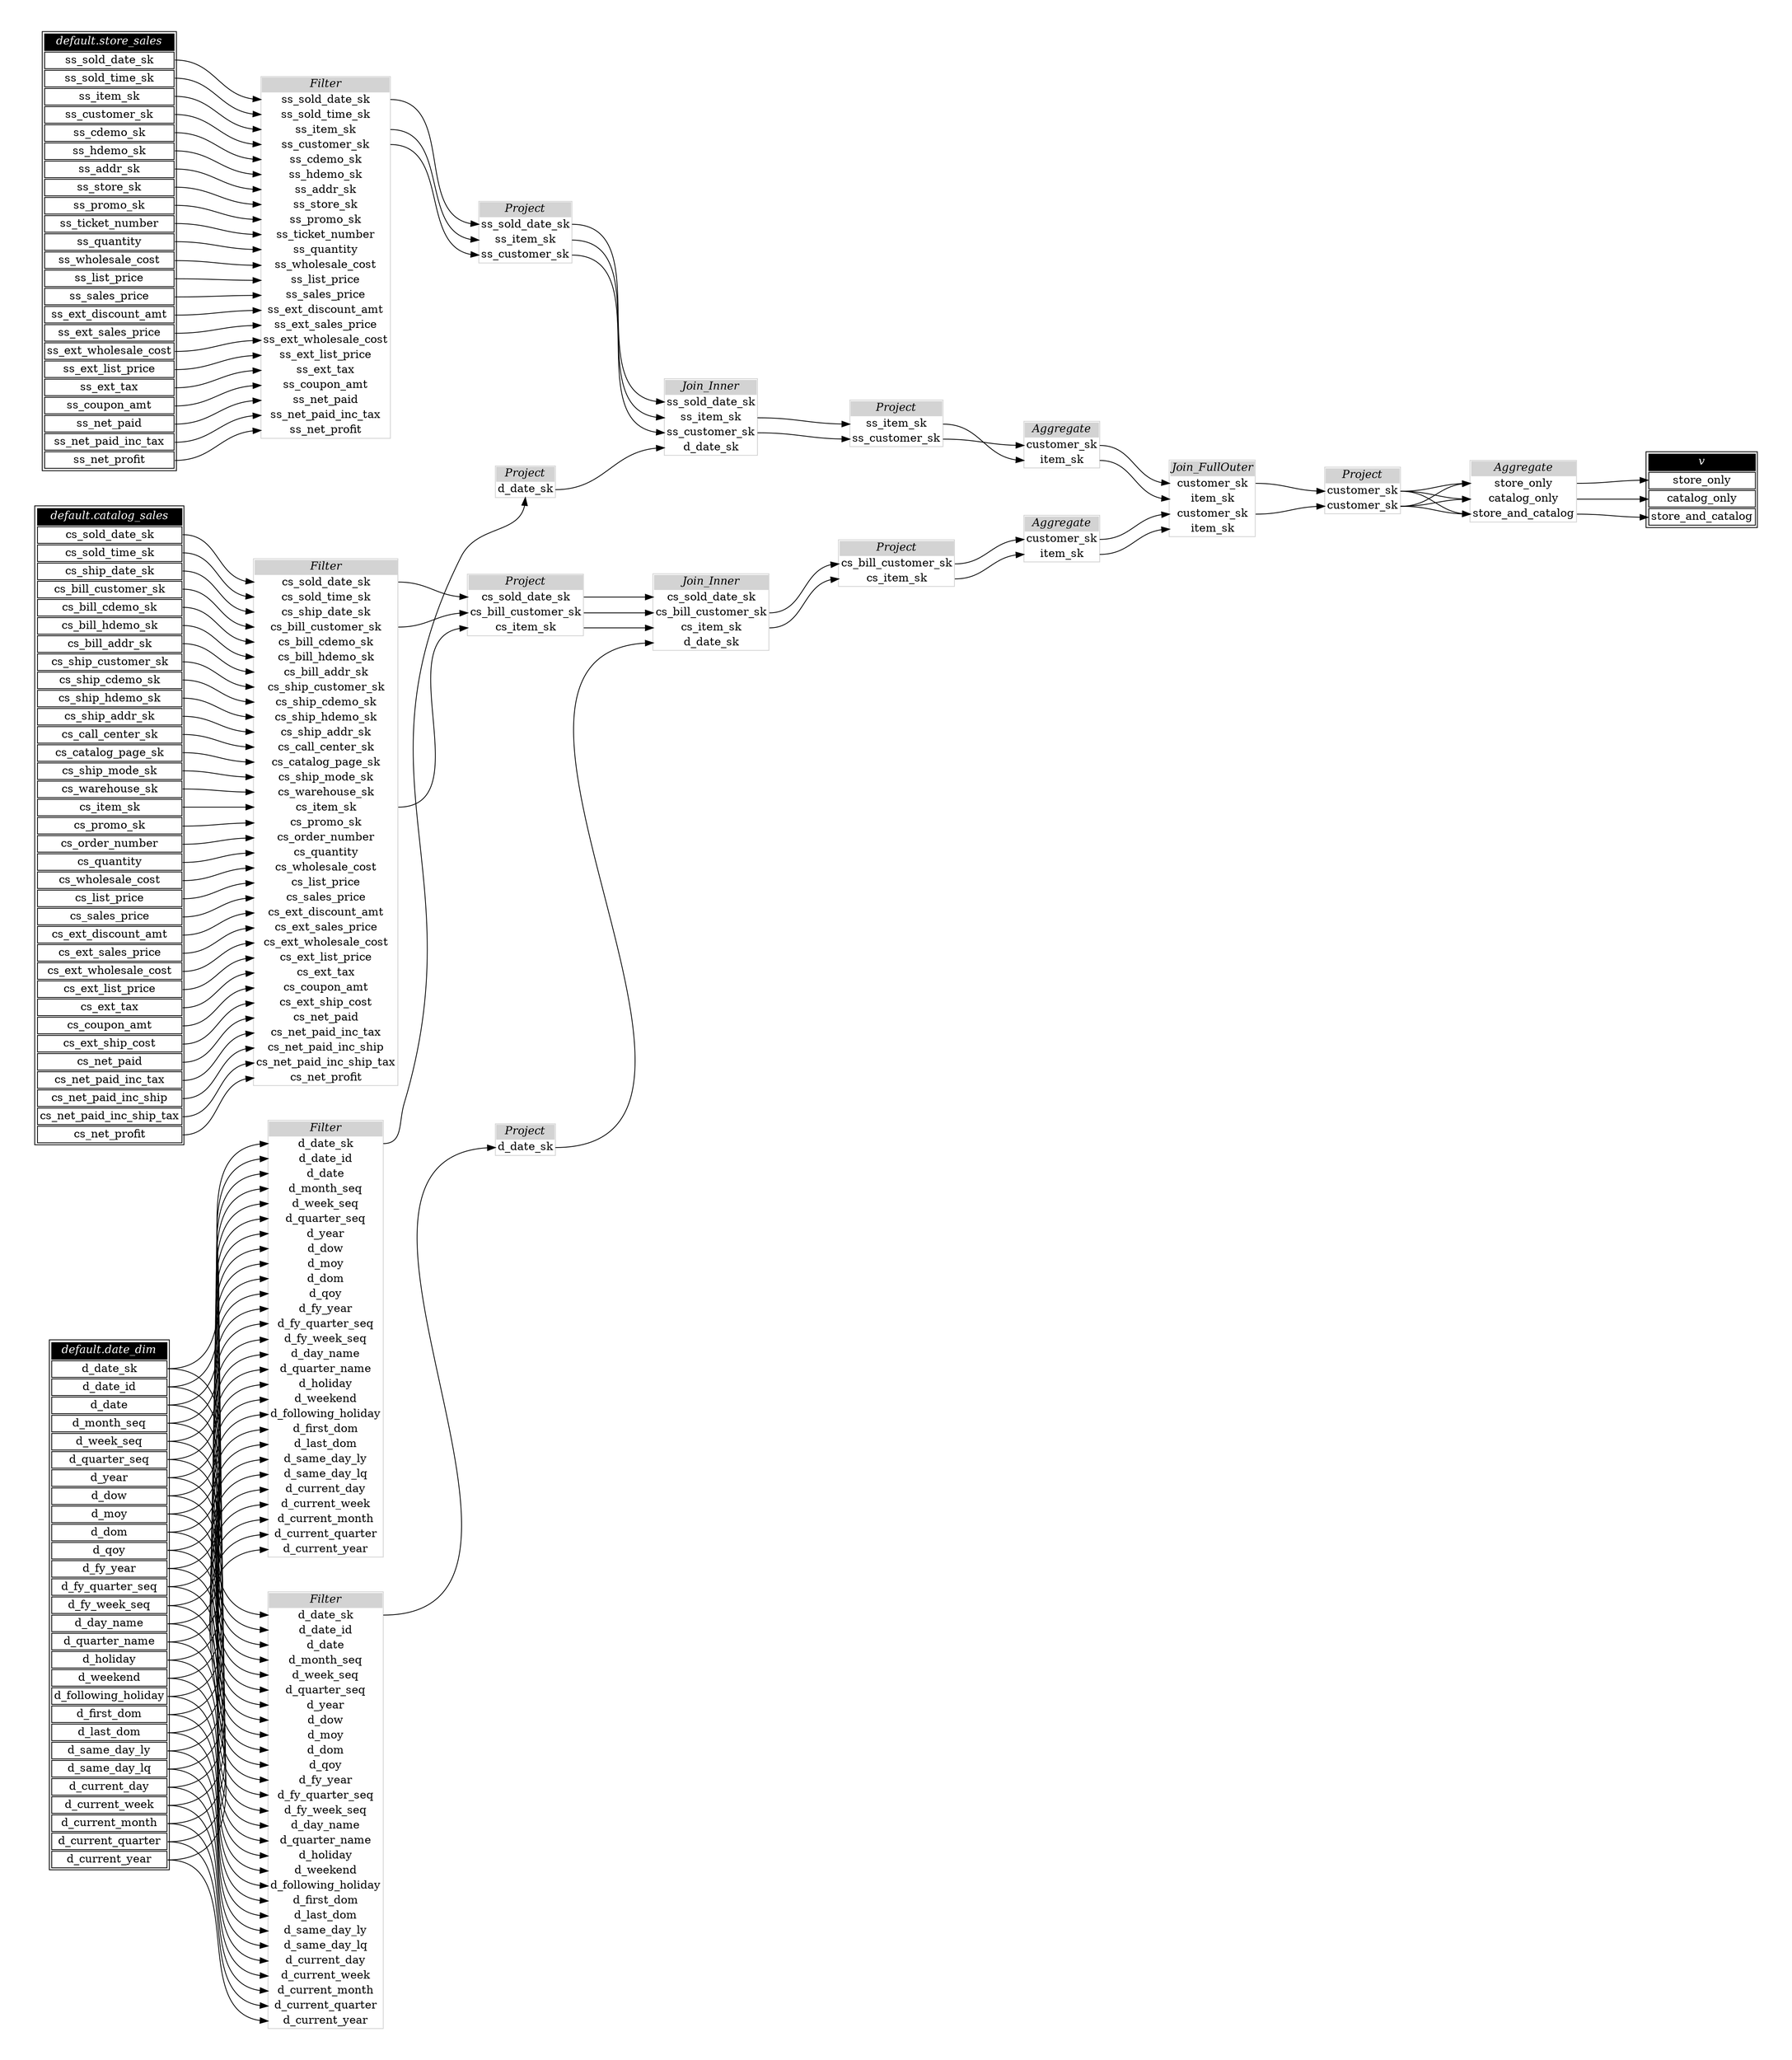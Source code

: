 // Automatically generated by TPCDSFlowTestSuite


digraph {
  graph [pad="0.5" nodesep="0.5" ranksep="1" fontname="Helvetica" rankdir=LR];
  node [shape=plaintext]

  
"Aggregate_815f81f" [label=<
<table color="lightgray" border="1" cellborder="0" cellspacing="0">
  <tr><td bgcolor="lightgray" port="nodeName"><i>Aggregate</i></td></tr>
  <tr><td port="0">store_only</td></tr>
<tr><td port="1">catalog_only</td></tr>
<tr><td port="2">store_and_catalog</td></tr>
</table>>];
     

"Aggregate_a8d8724" [label=<
<table color="lightgray" border="1" cellborder="0" cellspacing="0">
  <tr><td bgcolor="lightgray" port="nodeName"><i>Aggregate</i></td></tr>
  <tr><td port="0">customer_sk</td></tr>
<tr><td port="1">item_sk</td></tr>
</table>>];
     

"Aggregate_ca6dd08" [label=<
<table color="lightgray" border="1" cellborder="0" cellspacing="0">
  <tr><td bgcolor="lightgray" port="nodeName"><i>Aggregate</i></td></tr>
  <tr><td port="0">customer_sk</td></tr>
<tr><td port="1">item_sk</td></tr>
</table>>];
     

"Filter_3c78291" [label=<
<table color="lightgray" border="1" cellborder="0" cellspacing="0">
  <tr><td bgcolor="lightgray" port="nodeName"><i>Filter</i></td></tr>
  <tr><td port="0">cs_sold_date_sk</td></tr>
<tr><td port="1">cs_sold_time_sk</td></tr>
<tr><td port="2">cs_ship_date_sk</td></tr>
<tr><td port="3">cs_bill_customer_sk</td></tr>
<tr><td port="4">cs_bill_cdemo_sk</td></tr>
<tr><td port="5">cs_bill_hdemo_sk</td></tr>
<tr><td port="6">cs_bill_addr_sk</td></tr>
<tr><td port="7">cs_ship_customer_sk</td></tr>
<tr><td port="8">cs_ship_cdemo_sk</td></tr>
<tr><td port="9">cs_ship_hdemo_sk</td></tr>
<tr><td port="10">cs_ship_addr_sk</td></tr>
<tr><td port="11">cs_call_center_sk</td></tr>
<tr><td port="12">cs_catalog_page_sk</td></tr>
<tr><td port="13">cs_ship_mode_sk</td></tr>
<tr><td port="14">cs_warehouse_sk</td></tr>
<tr><td port="15">cs_item_sk</td></tr>
<tr><td port="16">cs_promo_sk</td></tr>
<tr><td port="17">cs_order_number</td></tr>
<tr><td port="18">cs_quantity</td></tr>
<tr><td port="19">cs_wholesale_cost</td></tr>
<tr><td port="20">cs_list_price</td></tr>
<tr><td port="21">cs_sales_price</td></tr>
<tr><td port="22">cs_ext_discount_amt</td></tr>
<tr><td port="23">cs_ext_sales_price</td></tr>
<tr><td port="24">cs_ext_wholesale_cost</td></tr>
<tr><td port="25">cs_ext_list_price</td></tr>
<tr><td port="26">cs_ext_tax</td></tr>
<tr><td port="27">cs_coupon_amt</td></tr>
<tr><td port="28">cs_ext_ship_cost</td></tr>
<tr><td port="29">cs_net_paid</td></tr>
<tr><td port="30">cs_net_paid_inc_tax</td></tr>
<tr><td port="31">cs_net_paid_inc_ship</td></tr>
<tr><td port="32">cs_net_paid_inc_ship_tax</td></tr>
<tr><td port="33">cs_net_profit</td></tr>
</table>>];
     

"Filter_5501544" [label=<
<table color="lightgray" border="1" cellborder="0" cellspacing="0">
  <tr><td bgcolor="lightgray" port="nodeName"><i>Filter</i></td></tr>
  <tr><td port="0">d_date_sk</td></tr>
<tr><td port="1">d_date_id</td></tr>
<tr><td port="2">d_date</td></tr>
<tr><td port="3">d_month_seq</td></tr>
<tr><td port="4">d_week_seq</td></tr>
<tr><td port="5">d_quarter_seq</td></tr>
<tr><td port="6">d_year</td></tr>
<tr><td port="7">d_dow</td></tr>
<tr><td port="8">d_moy</td></tr>
<tr><td port="9">d_dom</td></tr>
<tr><td port="10">d_qoy</td></tr>
<tr><td port="11">d_fy_year</td></tr>
<tr><td port="12">d_fy_quarter_seq</td></tr>
<tr><td port="13">d_fy_week_seq</td></tr>
<tr><td port="14">d_day_name</td></tr>
<tr><td port="15">d_quarter_name</td></tr>
<tr><td port="16">d_holiday</td></tr>
<tr><td port="17">d_weekend</td></tr>
<tr><td port="18">d_following_holiday</td></tr>
<tr><td port="19">d_first_dom</td></tr>
<tr><td port="20">d_last_dom</td></tr>
<tr><td port="21">d_same_day_ly</td></tr>
<tr><td port="22">d_same_day_lq</td></tr>
<tr><td port="23">d_current_day</td></tr>
<tr><td port="24">d_current_week</td></tr>
<tr><td port="25">d_current_month</td></tr>
<tr><td port="26">d_current_quarter</td></tr>
<tr><td port="27">d_current_year</td></tr>
</table>>];
     

"Filter_7581ffb" [label=<
<table color="lightgray" border="1" cellborder="0" cellspacing="0">
  <tr><td bgcolor="lightgray" port="nodeName"><i>Filter</i></td></tr>
  <tr><td port="0">d_date_sk</td></tr>
<tr><td port="1">d_date_id</td></tr>
<tr><td port="2">d_date</td></tr>
<tr><td port="3">d_month_seq</td></tr>
<tr><td port="4">d_week_seq</td></tr>
<tr><td port="5">d_quarter_seq</td></tr>
<tr><td port="6">d_year</td></tr>
<tr><td port="7">d_dow</td></tr>
<tr><td port="8">d_moy</td></tr>
<tr><td port="9">d_dom</td></tr>
<tr><td port="10">d_qoy</td></tr>
<tr><td port="11">d_fy_year</td></tr>
<tr><td port="12">d_fy_quarter_seq</td></tr>
<tr><td port="13">d_fy_week_seq</td></tr>
<tr><td port="14">d_day_name</td></tr>
<tr><td port="15">d_quarter_name</td></tr>
<tr><td port="16">d_holiday</td></tr>
<tr><td port="17">d_weekend</td></tr>
<tr><td port="18">d_following_holiday</td></tr>
<tr><td port="19">d_first_dom</td></tr>
<tr><td port="20">d_last_dom</td></tr>
<tr><td port="21">d_same_day_ly</td></tr>
<tr><td port="22">d_same_day_lq</td></tr>
<tr><td port="23">d_current_day</td></tr>
<tr><td port="24">d_current_week</td></tr>
<tr><td port="25">d_current_month</td></tr>
<tr><td port="26">d_current_quarter</td></tr>
<tr><td port="27">d_current_year</td></tr>
</table>>];
     

"Filter_a9ee80f" [label=<
<table color="lightgray" border="1" cellborder="0" cellspacing="0">
  <tr><td bgcolor="lightgray" port="nodeName"><i>Filter</i></td></tr>
  <tr><td port="0">ss_sold_date_sk</td></tr>
<tr><td port="1">ss_sold_time_sk</td></tr>
<tr><td port="2">ss_item_sk</td></tr>
<tr><td port="3">ss_customer_sk</td></tr>
<tr><td port="4">ss_cdemo_sk</td></tr>
<tr><td port="5">ss_hdemo_sk</td></tr>
<tr><td port="6">ss_addr_sk</td></tr>
<tr><td port="7">ss_store_sk</td></tr>
<tr><td port="8">ss_promo_sk</td></tr>
<tr><td port="9">ss_ticket_number</td></tr>
<tr><td port="10">ss_quantity</td></tr>
<tr><td port="11">ss_wholesale_cost</td></tr>
<tr><td port="12">ss_list_price</td></tr>
<tr><td port="13">ss_sales_price</td></tr>
<tr><td port="14">ss_ext_discount_amt</td></tr>
<tr><td port="15">ss_ext_sales_price</td></tr>
<tr><td port="16">ss_ext_wholesale_cost</td></tr>
<tr><td port="17">ss_ext_list_price</td></tr>
<tr><td port="18">ss_ext_tax</td></tr>
<tr><td port="19">ss_coupon_amt</td></tr>
<tr><td port="20">ss_net_paid</td></tr>
<tr><td port="21">ss_net_paid_inc_tax</td></tr>
<tr><td port="22">ss_net_profit</td></tr>
</table>>];
     

"Join_FullOuter_a058332" [label=<
<table color="lightgray" border="1" cellborder="0" cellspacing="0">
  <tr><td bgcolor="lightgray" port="nodeName"><i>Join_FullOuter</i></td></tr>
  <tr><td port="0">customer_sk</td></tr>
<tr><td port="1">item_sk</td></tr>
<tr><td port="2">customer_sk</td></tr>
<tr><td port="3">item_sk</td></tr>
</table>>];
     

"Join_Inner_061314c" [label=<
<table color="lightgray" border="1" cellborder="0" cellspacing="0">
  <tr><td bgcolor="lightgray" port="nodeName"><i>Join_Inner</i></td></tr>
  <tr><td port="0">ss_sold_date_sk</td></tr>
<tr><td port="1">ss_item_sk</td></tr>
<tr><td port="2">ss_customer_sk</td></tr>
<tr><td port="3">d_date_sk</td></tr>
</table>>];
     

"Join_Inner_f14cc2c" [label=<
<table color="lightgray" border="1" cellborder="0" cellspacing="0">
  <tr><td bgcolor="lightgray" port="nodeName"><i>Join_Inner</i></td></tr>
  <tr><td port="0">cs_sold_date_sk</td></tr>
<tr><td port="1">cs_bill_customer_sk</td></tr>
<tr><td port="2">cs_item_sk</td></tr>
<tr><td port="3">d_date_sk</td></tr>
</table>>];
     

"Project_2b31ef4" [label=<
<table color="lightgray" border="1" cellborder="0" cellspacing="0">
  <tr><td bgcolor="lightgray" port="nodeName"><i>Project</i></td></tr>
  <tr><td port="0">cs_bill_customer_sk</td></tr>
<tr><td port="1">cs_item_sk</td></tr>
</table>>];
     

"Project_64dade5" [label=<
<table color="lightgray" border="1" cellborder="0" cellspacing="0">
  <tr><td bgcolor="lightgray" port="nodeName"><i>Project</i></td></tr>
  <tr><td port="0">cs_sold_date_sk</td></tr>
<tr><td port="1">cs_bill_customer_sk</td></tr>
<tr><td port="2">cs_item_sk</td></tr>
</table>>];
     

"Project_7900779" [label=<
<table color="lightgray" border="1" cellborder="0" cellspacing="0">
  <tr><td bgcolor="lightgray" port="nodeName"><i>Project</i></td></tr>
  <tr><td port="0">customer_sk</td></tr>
<tr><td port="1">customer_sk</td></tr>
</table>>];
     

"Project_a23971a" [label=<
<table color="lightgray" border="1" cellborder="0" cellspacing="0">
  <tr><td bgcolor="lightgray" port="nodeName"><i>Project</i></td></tr>
  <tr><td port="0">d_date_sk</td></tr>
</table>>];
     

"Project_a5a3712" [label=<
<table color="lightgray" border="1" cellborder="0" cellspacing="0">
  <tr><td bgcolor="lightgray" port="nodeName"><i>Project</i></td></tr>
  <tr><td port="0">ss_item_sk</td></tr>
<tr><td port="1">ss_customer_sk</td></tr>
</table>>];
     

"Project_a95154c" [label=<
<table color="lightgray" border="1" cellborder="0" cellspacing="0">
  <tr><td bgcolor="lightgray" port="nodeName"><i>Project</i></td></tr>
  <tr><td port="0">ss_sold_date_sk</td></tr>
<tr><td port="1">ss_item_sk</td></tr>
<tr><td port="2">ss_customer_sk</td></tr>
</table>>];
     

"Project_c859122" [label=<
<table color="lightgray" border="1" cellborder="0" cellspacing="0">
  <tr><td bgcolor="lightgray" port="nodeName"><i>Project</i></td></tr>
  <tr><td port="0">d_date_sk</td></tr>
</table>>];
     

"default.catalog_sales" [color="black" label=<
<table>
  <tr><td bgcolor="black" port="nodeName"><i><font color="white">default.catalog_sales</font></i></td></tr>
  <tr><td port="0">cs_sold_date_sk</td></tr>
<tr><td port="1">cs_sold_time_sk</td></tr>
<tr><td port="2">cs_ship_date_sk</td></tr>
<tr><td port="3">cs_bill_customer_sk</td></tr>
<tr><td port="4">cs_bill_cdemo_sk</td></tr>
<tr><td port="5">cs_bill_hdemo_sk</td></tr>
<tr><td port="6">cs_bill_addr_sk</td></tr>
<tr><td port="7">cs_ship_customer_sk</td></tr>
<tr><td port="8">cs_ship_cdemo_sk</td></tr>
<tr><td port="9">cs_ship_hdemo_sk</td></tr>
<tr><td port="10">cs_ship_addr_sk</td></tr>
<tr><td port="11">cs_call_center_sk</td></tr>
<tr><td port="12">cs_catalog_page_sk</td></tr>
<tr><td port="13">cs_ship_mode_sk</td></tr>
<tr><td port="14">cs_warehouse_sk</td></tr>
<tr><td port="15">cs_item_sk</td></tr>
<tr><td port="16">cs_promo_sk</td></tr>
<tr><td port="17">cs_order_number</td></tr>
<tr><td port="18">cs_quantity</td></tr>
<tr><td port="19">cs_wholesale_cost</td></tr>
<tr><td port="20">cs_list_price</td></tr>
<tr><td port="21">cs_sales_price</td></tr>
<tr><td port="22">cs_ext_discount_amt</td></tr>
<tr><td port="23">cs_ext_sales_price</td></tr>
<tr><td port="24">cs_ext_wholesale_cost</td></tr>
<tr><td port="25">cs_ext_list_price</td></tr>
<tr><td port="26">cs_ext_tax</td></tr>
<tr><td port="27">cs_coupon_amt</td></tr>
<tr><td port="28">cs_ext_ship_cost</td></tr>
<tr><td port="29">cs_net_paid</td></tr>
<tr><td port="30">cs_net_paid_inc_tax</td></tr>
<tr><td port="31">cs_net_paid_inc_ship</td></tr>
<tr><td port="32">cs_net_paid_inc_ship_tax</td></tr>
<tr><td port="33">cs_net_profit</td></tr>
</table>>];
     

"default.date_dim" [color="black" label=<
<table>
  <tr><td bgcolor="black" port="nodeName"><i><font color="white">default.date_dim</font></i></td></tr>
  <tr><td port="0">d_date_sk</td></tr>
<tr><td port="1">d_date_id</td></tr>
<tr><td port="2">d_date</td></tr>
<tr><td port="3">d_month_seq</td></tr>
<tr><td port="4">d_week_seq</td></tr>
<tr><td port="5">d_quarter_seq</td></tr>
<tr><td port="6">d_year</td></tr>
<tr><td port="7">d_dow</td></tr>
<tr><td port="8">d_moy</td></tr>
<tr><td port="9">d_dom</td></tr>
<tr><td port="10">d_qoy</td></tr>
<tr><td port="11">d_fy_year</td></tr>
<tr><td port="12">d_fy_quarter_seq</td></tr>
<tr><td port="13">d_fy_week_seq</td></tr>
<tr><td port="14">d_day_name</td></tr>
<tr><td port="15">d_quarter_name</td></tr>
<tr><td port="16">d_holiday</td></tr>
<tr><td port="17">d_weekend</td></tr>
<tr><td port="18">d_following_holiday</td></tr>
<tr><td port="19">d_first_dom</td></tr>
<tr><td port="20">d_last_dom</td></tr>
<tr><td port="21">d_same_day_ly</td></tr>
<tr><td port="22">d_same_day_lq</td></tr>
<tr><td port="23">d_current_day</td></tr>
<tr><td port="24">d_current_week</td></tr>
<tr><td port="25">d_current_month</td></tr>
<tr><td port="26">d_current_quarter</td></tr>
<tr><td port="27">d_current_year</td></tr>
</table>>];
     

"default.store_sales" [color="black" label=<
<table>
  <tr><td bgcolor="black" port="nodeName"><i><font color="white">default.store_sales</font></i></td></tr>
  <tr><td port="0">ss_sold_date_sk</td></tr>
<tr><td port="1">ss_sold_time_sk</td></tr>
<tr><td port="2">ss_item_sk</td></tr>
<tr><td port="3">ss_customer_sk</td></tr>
<tr><td port="4">ss_cdemo_sk</td></tr>
<tr><td port="5">ss_hdemo_sk</td></tr>
<tr><td port="6">ss_addr_sk</td></tr>
<tr><td port="7">ss_store_sk</td></tr>
<tr><td port="8">ss_promo_sk</td></tr>
<tr><td port="9">ss_ticket_number</td></tr>
<tr><td port="10">ss_quantity</td></tr>
<tr><td port="11">ss_wholesale_cost</td></tr>
<tr><td port="12">ss_list_price</td></tr>
<tr><td port="13">ss_sales_price</td></tr>
<tr><td port="14">ss_ext_discount_amt</td></tr>
<tr><td port="15">ss_ext_sales_price</td></tr>
<tr><td port="16">ss_ext_wholesale_cost</td></tr>
<tr><td port="17">ss_ext_list_price</td></tr>
<tr><td port="18">ss_ext_tax</td></tr>
<tr><td port="19">ss_coupon_amt</td></tr>
<tr><td port="20">ss_net_paid</td></tr>
<tr><td port="21">ss_net_paid_inc_tax</td></tr>
<tr><td port="22">ss_net_profit</td></tr>
</table>>];
     

"v" [color="black" label=<
<table>
  <tr><td bgcolor="black" port="nodeName"><i><font color="white">v</font></i></td></tr>
  <tr><td port="0">store_only</td></tr>
<tr><td port="1">catalog_only</td></tr>
<tr><td port="2">store_and_catalog</td></tr>
</table>>];
     
  "Aggregate_815f81f":0 -> "v":0;
"Aggregate_815f81f":1 -> "v":1;
"Aggregate_815f81f":2 -> "v":2;
"Aggregate_a8d8724":0 -> "Join_FullOuter_a058332":2;
"Aggregate_a8d8724":1 -> "Join_FullOuter_a058332":3;
"Aggregate_ca6dd08":0 -> "Join_FullOuter_a058332":0;
"Aggregate_ca6dd08":1 -> "Join_FullOuter_a058332":1;
"Filter_3c78291":0 -> "Project_64dade5":0;
"Filter_3c78291":15 -> "Project_64dade5":2;
"Filter_3c78291":3 -> "Project_64dade5":1;
"Filter_5501544":0 -> "Project_a23971a":0;
"Filter_7581ffb":0 -> "Project_c859122":0;
"Filter_a9ee80f":0 -> "Project_a95154c":0;
"Filter_a9ee80f":2 -> "Project_a95154c":1;
"Filter_a9ee80f":3 -> "Project_a95154c":2;
"Join_FullOuter_a058332":0 -> "Project_7900779":0;
"Join_FullOuter_a058332":2 -> "Project_7900779":1;
"Join_Inner_061314c":1 -> "Project_a5a3712":0;
"Join_Inner_061314c":2 -> "Project_a5a3712":1;
"Join_Inner_f14cc2c":1 -> "Project_2b31ef4":0;
"Join_Inner_f14cc2c":2 -> "Project_2b31ef4":1;
"Project_2b31ef4":0 -> "Aggregate_a8d8724":0;
"Project_2b31ef4":1 -> "Aggregate_a8d8724":1;
"Project_64dade5":0 -> "Join_Inner_f14cc2c":0;
"Project_64dade5":1 -> "Join_Inner_f14cc2c":1;
"Project_64dade5":2 -> "Join_Inner_f14cc2c":2;
"Project_7900779":0 -> "Aggregate_815f81f":0;
"Project_7900779":0 -> "Aggregate_815f81f":1;
"Project_7900779":0 -> "Aggregate_815f81f":2;
"Project_7900779":1 -> "Aggregate_815f81f":0;
"Project_7900779":1 -> "Aggregate_815f81f":1;
"Project_7900779":1 -> "Aggregate_815f81f":2;
"Project_a23971a":0 -> "Join_Inner_f14cc2c":3;
"Project_a5a3712":0 -> "Aggregate_ca6dd08":1;
"Project_a5a3712":1 -> "Aggregate_ca6dd08":0;
"Project_a95154c":0 -> "Join_Inner_061314c":0;
"Project_a95154c":1 -> "Join_Inner_061314c":1;
"Project_a95154c":2 -> "Join_Inner_061314c":2;
"Project_c859122":0 -> "Join_Inner_061314c":3;
"default.catalog_sales":0 -> "Filter_3c78291":0;
"default.catalog_sales":1 -> "Filter_3c78291":1;
"default.catalog_sales":10 -> "Filter_3c78291":10;
"default.catalog_sales":11 -> "Filter_3c78291":11;
"default.catalog_sales":12 -> "Filter_3c78291":12;
"default.catalog_sales":13 -> "Filter_3c78291":13;
"default.catalog_sales":14 -> "Filter_3c78291":14;
"default.catalog_sales":15 -> "Filter_3c78291":15;
"default.catalog_sales":16 -> "Filter_3c78291":16;
"default.catalog_sales":17 -> "Filter_3c78291":17;
"default.catalog_sales":18 -> "Filter_3c78291":18;
"default.catalog_sales":19 -> "Filter_3c78291":19;
"default.catalog_sales":2 -> "Filter_3c78291":2;
"default.catalog_sales":20 -> "Filter_3c78291":20;
"default.catalog_sales":21 -> "Filter_3c78291":21;
"default.catalog_sales":22 -> "Filter_3c78291":22;
"default.catalog_sales":23 -> "Filter_3c78291":23;
"default.catalog_sales":24 -> "Filter_3c78291":24;
"default.catalog_sales":25 -> "Filter_3c78291":25;
"default.catalog_sales":26 -> "Filter_3c78291":26;
"default.catalog_sales":27 -> "Filter_3c78291":27;
"default.catalog_sales":28 -> "Filter_3c78291":28;
"default.catalog_sales":29 -> "Filter_3c78291":29;
"default.catalog_sales":3 -> "Filter_3c78291":3;
"default.catalog_sales":30 -> "Filter_3c78291":30;
"default.catalog_sales":31 -> "Filter_3c78291":31;
"default.catalog_sales":32 -> "Filter_3c78291":32;
"default.catalog_sales":33 -> "Filter_3c78291":33;
"default.catalog_sales":4 -> "Filter_3c78291":4;
"default.catalog_sales":5 -> "Filter_3c78291":5;
"default.catalog_sales":6 -> "Filter_3c78291":6;
"default.catalog_sales":7 -> "Filter_3c78291":7;
"default.catalog_sales":8 -> "Filter_3c78291":8;
"default.catalog_sales":9 -> "Filter_3c78291":9;
"default.date_dim":0 -> "Filter_5501544":0;
"default.date_dim":0 -> "Filter_7581ffb":0;
"default.date_dim":1 -> "Filter_5501544":1;
"default.date_dim":1 -> "Filter_7581ffb":1;
"default.date_dim":10 -> "Filter_5501544":10;
"default.date_dim":10 -> "Filter_7581ffb":10;
"default.date_dim":11 -> "Filter_5501544":11;
"default.date_dim":11 -> "Filter_7581ffb":11;
"default.date_dim":12 -> "Filter_5501544":12;
"default.date_dim":12 -> "Filter_7581ffb":12;
"default.date_dim":13 -> "Filter_5501544":13;
"default.date_dim":13 -> "Filter_7581ffb":13;
"default.date_dim":14 -> "Filter_5501544":14;
"default.date_dim":14 -> "Filter_7581ffb":14;
"default.date_dim":15 -> "Filter_5501544":15;
"default.date_dim":15 -> "Filter_7581ffb":15;
"default.date_dim":16 -> "Filter_5501544":16;
"default.date_dim":16 -> "Filter_7581ffb":16;
"default.date_dim":17 -> "Filter_5501544":17;
"default.date_dim":17 -> "Filter_7581ffb":17;
"default.date_dim":18 -> "Filter_5501544":18;
"default.date_dim":18 -> "Filter_7581ffb":18;
"default.date_dim":19 -> "Filter_5501544":19;
"default.date_dim":19 -> "Filter_7581ffb":19;
"default.date_dim":2 -> "Filter_5501544":2;
"default.date_dim":2 -> "Filter_7581ffb":2;
"default.date_dim":20 -> "Filter_5501544":20;
"default.date_dim":20 -> "Filter_7581ffb":20;
"default.date_dim":21 -> "Filter_5501544":21;
"default.date_dim":21 -> "Filter_7581ffb":21;
"default.date_dim":22 -> "Filter_5501544":22;
"default.date_dim":22 -> "Filter_7581ffb":22;
"default.date_dim":23 -> "Filter_5501544":23;
"default.date_dim":23 -> "Filter_7581ffb":23;
"default.date_dim":24 -> "Filter_5501544":24;
"default.date_dim":24 -> "Filter_7581ffb":24;
"default.date_dim":25 -> "Filter_5501544":25;
"default.date_dim":25 -> "Filter_7581ffb":25;
"default.date_dim":26 -> "Filter_5501544":26;
"default.date_dim":26 -> "Filter_7581ffb":26;
"default.date_dim":27 -> "Filter_5501544":27;
"default.date_dim":27 -> "Filter_7581ffb":27;
"default.date_dim":3 -> "Filter_5501544":3;
"default.date_dim":3 -> "Filter_7581ffb":3;
"default.date_dim":4 -> "Filter_5501544":4;
"default.date_dim":4 -> "Filter_7581ffb":4;
"default.date_dim":5 -> "Filter_5501544":5;
"default.date_dim":5 -> "Filter_7581ffb":5;
"default.date_dim":6 -> "Filter_5501544":6;
"default.date_dim":6 -> "Filter_7581ffb":6;
"default.date_dim":7 -> "Filter_5501544":7;
"default.date_dim":7 -> "Filter_7581ffb":7;
"default.date_dim":8 -> "Filter_5501544":8;
"default.date_dim":8 -> "Filter_7581ffb":8;
"default.date_dim":9 -> "Filter_5501544":9;
"default.date_dim":9 -> "Filter_7581ffb":9;
"default.store_sales":0 -> "Filter_a9ee80f":0;
"default.store_sales":1 -> "Filter_a9ee80f":1;
"default.store_sales":10 -> "Filter_a9ee80f":10;
"default.store_sales":11 -> "Filter_a9ee80f":11;
"default.store_sales":12 -> "Filter_a9ee80f":12;
"default.store_sales":13 -> "Filter_a9ee80f":13;
"default.store_sales":14 -> "Filter_a9ee80f":14;
"default.store_sales":15 -> "Filter_a9ee80f":15;
"default.store_sales":16 -> "Filter_a9ee80f":16;
"default.store_sales":17 -> "Filter_a9ee80f":17;
"default.store_sales":18 -> "Filter_a9ee80f":18;
"default.store_sales":19 -> "Filter_a9ee80f":19;
"default.store_sales":2 -> "Filter_a9ee80f":2;
"default.store_sales":20 -> "Filter_a9ee80f":20;
"default.store_sales":21 -> "Filter_a9ee80f":21;
"default.store_sales":22 -> "Filter_a9ee80f":22;
"default.store_sales":3 -> "Filter_a9ee80f":3;
"default.store_sales":4 -> "Filter_a9ee80f":4;
"default.store_sales":5 -> "Filter_a9ee80f":5;
"default.store_sales":6 -> "Filter_a9ee80f":6;
"default.store_sales":7 -> "Filter_a9ee80f":7;
"default.store_sales":8 -> "Filter_a9ee80f":8;
"default.store_sales":9 -> "Filter_a9ee80f":9;
}
       